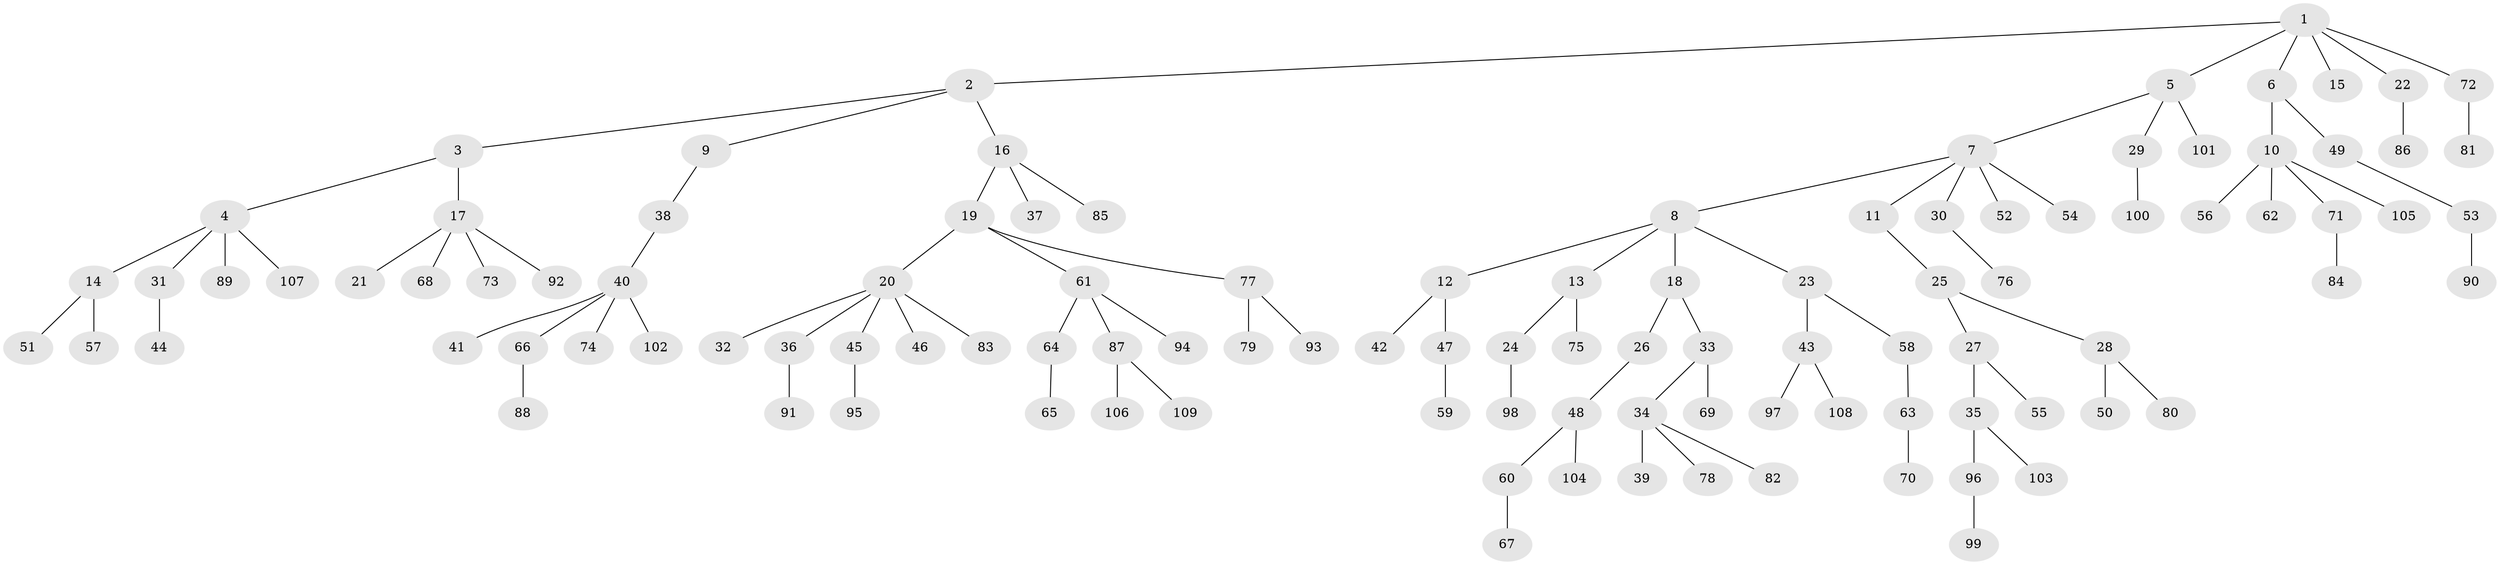 // coarse degree distribution, {5: 0.01818181818181818, 4: 0.07272727272727272, 3: 0.16363636363636364, 6: 0.01818181818181818, 2: 0.2545454545454545, 1: 0.4727272727272727}
// Generated by graph-tools (version 1.1) at 2025/51/03/04/25 22:51:28]
// undirected, 109 vertices, 108 edges
graph export_dot {
  node [color=gray90,style=filled];
  1;
  2;
  3;
  4;
  5;
  6;
  7;
  8;
  9;
  10;
  11;
  12;
  13;
  14;
  15;
  16;
  17;
  18;
  19;
  20;
  21;
  22;
  23;
  24;
  25;
  26;
  27;
  28;
  29;
  30;
  31;
  32;
  33;
  34;
  35;
  36;
  37;
  38;
  39;
  40;
  41;
  42;
  43;
  44;
  45;
  46;
  47;
  48;
  49;
  50;
  51;
  52;
  53;
  54;
  55;
  56;
  57;
  58;
  59;
  60;
  61;
  62;
  63;
  64;
  65;
  66;
  67;
  68;
  69;
  70;
  71;
  72;
  73;
  74;
  75;
  76;
  77;
  78;
  79;
  80;
  81;
  82;
  83;
  84;
  85;
  86;
  87;
  88;
  89;
  90;
  91;
  92;
  93;
  94;
  95;
  96;
  97;
  98;
  99;
  100;
  101;
  102;
  103;
  104;
  105;
  106;
  107;
  108;
  109;
  1 -- 2;
  1 -- 5;
  1 -- 6;
  1 -- 15;
  1 -- 22;
  1 -- 72;
  2 -- 3;
  2 -- 9;
  2 -- 16;
  3 -- 4;
  3 -- 17;
  4 -- 14;
  4 -- 31;
  4 -- 89;
  4 -- 107;
  5 -- 7;
  5 -- 29;
  5 -- 101;
  6 -- 10;
  6 -- 49;
  7 -- 8;
  7 -- 11;
  7 -- 30;
  7 -- 52;
  7 -- 54;
  8 -- 12;
  8 -- 13;
  8 -- 18;
  8 -- 23;
  9 -- 38;
  10 -- 56;
  10 -- 62;
  10 -- 71;
  10 -- 105;
  11 -- 25;
  12 -- 42;
  12 -- 47;
  13 -- 24;
  13 -- 75;
  14 -- 51;
  14 -- 57;
  16 -- 19;
  16 -- 37;
  16 -- 85;
  17 -- 21;
  17 -- 68;
  17 -- 73;
  17 -- 92;
  18 -- 26;
  18 -- 33;
  19 -- 20;
  19 -- 61;
  19 -- 77;
  20 -- 32;
  20 -- 36;
  20 -- 45;
  20 -- 46;
  20 -- 83;
  22 -- 86;
  23 -- 43;
  23 -- 58;
  24 -- 98;
  25 -- 27;
  25 -- 28;
  26 -- 48;
  27 -- 35;
  27 -- 55;
  28 -- 50;
  28 -- 80;
  29 -- 100;
  30 -- 76;
  31 -- 44;
  33 -- 34;
  33 -- 69;
  34 -- 39;
  34 -- 78;
  34 -- 82;
  35 -- 96;
  35 -- 103;
  36 -- 91;
  38 -- 40;
  40 -- 41;
  40 -- 66;
  40 -- 74;
  40 -- 102;
  43 -- 97;
  43 -- 108;
  45 -- 95;
  47 -- 59;
  48 -- 60;
  48 -- 104;
  49 -- 53;
  53 -- 90;
  58 -- 63;
  60 -- 67;
  61 -- 64;
  61 -- 87;
  61 -- 94;
  63 -- 70;
  64 -- 65;
  66 -- 88;
  71 -- 84;
  72 -- 81;
  77 -- 79;
  77 -- 93;
  87 -- 106;
  87 -- 109;
  96 -- 99;
}
